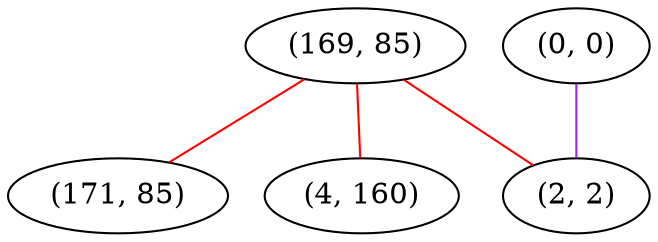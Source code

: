 graph "" {
"(169, 85)";
"(171, 85)";
"(4, 160)";
"(0, 0)";
"(2, 2)";
"(169, 85)" -- "(171, 85)"  [color=red, key=0, weight=1];
"(169, 85)" -- "(4, 160)"  [color=red, key=0, weight=1];
"(169, 85)" -- "(2, 2)"  [color=red, key=0, weight=1];
"(0, 0)" -- "(2, 2)"  [color=purple, key=0, weight=4];
}
